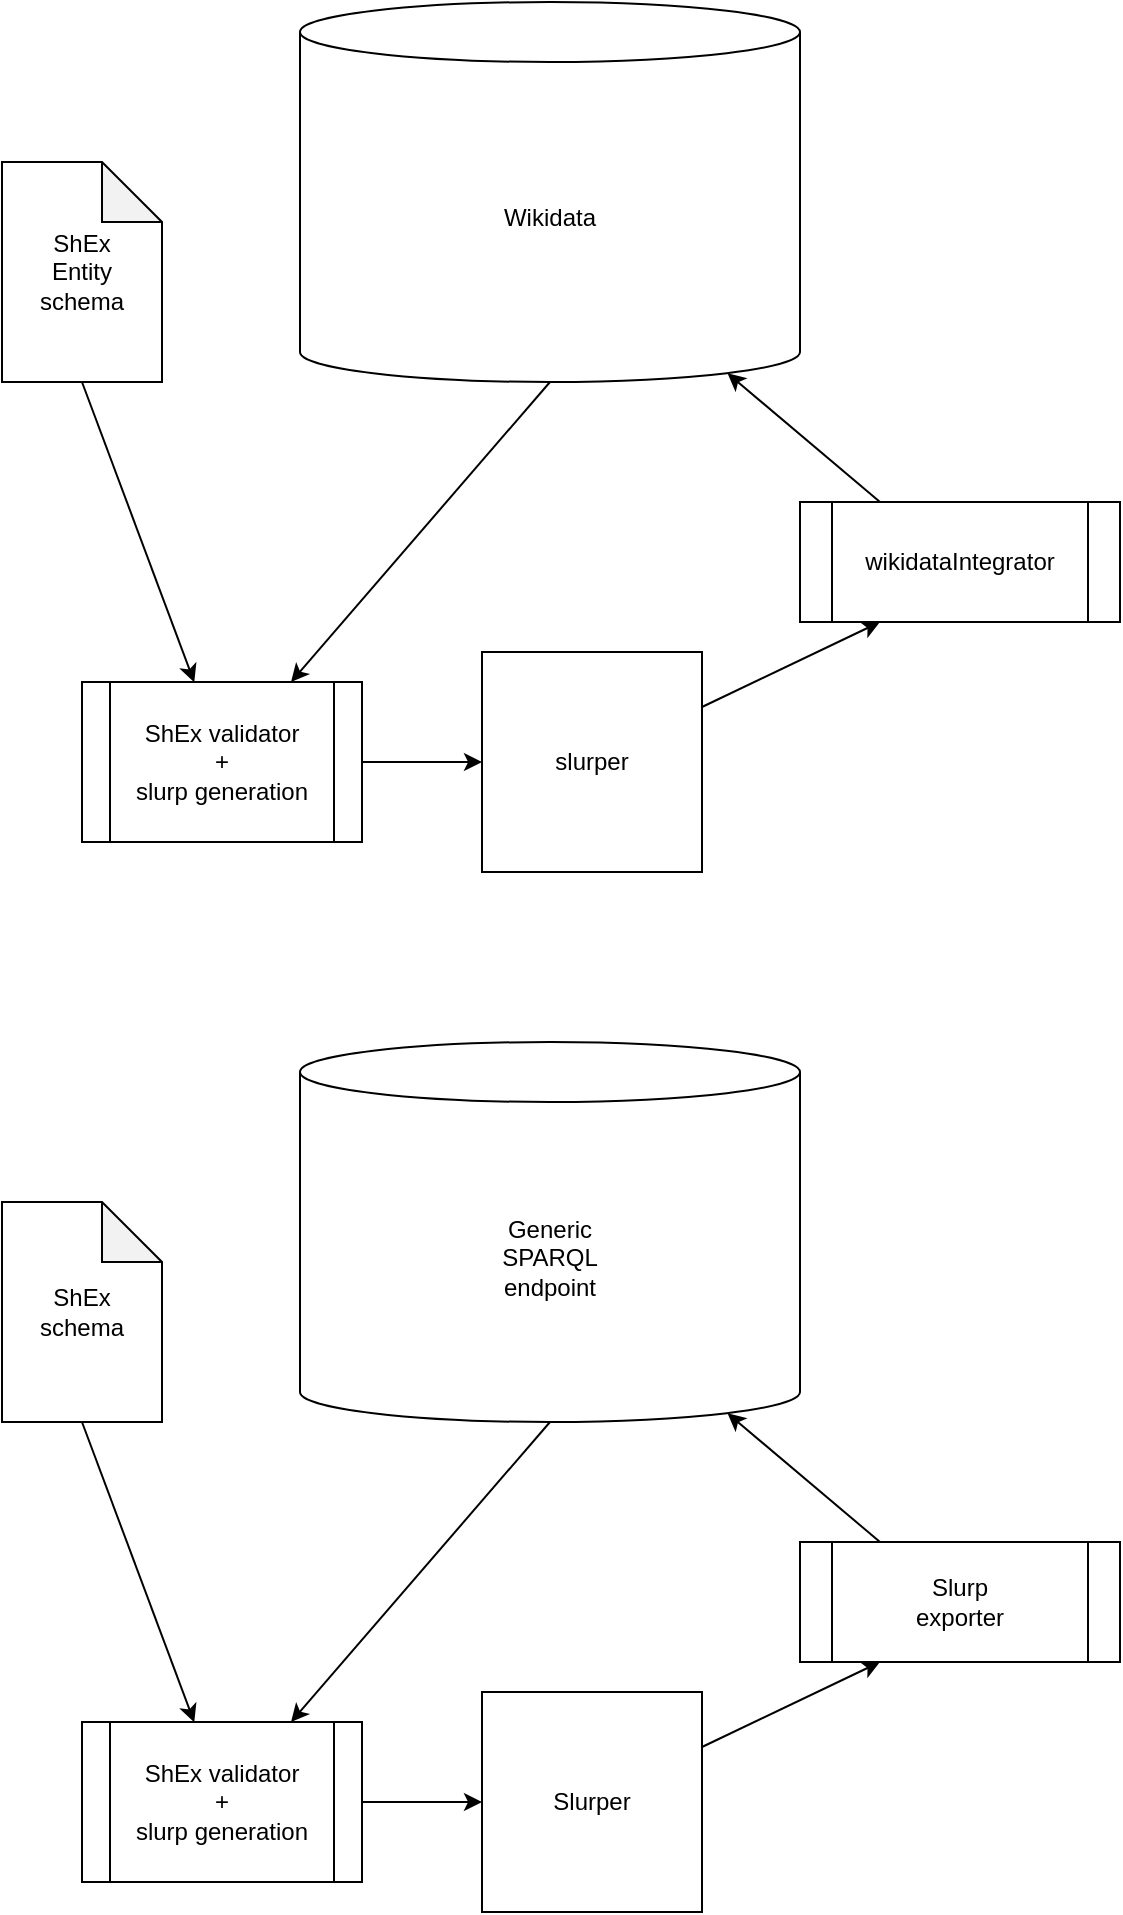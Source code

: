 <mxfile version="13.9.2" type="github">
  <diagram id="MSZHexkpsL1iTJUOL0HO" name="Page-1">
    <mxGraphModel dx="1104" dy="597" grid="1" gridSize="10" guides="1" tooltips="1" connect="1" arrows="1" fold="1" page="1" pageScale="1" pageWidth="827" pageHeight="1169" math="0" shadow="0">
      <root>
        <mxCell id="0" />
        <mxCell id="1" parent="0" />
        <mxCell id="hfAfd9wSYl8iBWRiTEzG-2" value="Wikidata" style="shape=cylinder3;whiteSpace=wrap;html=1;boundedLbl=1;backgroundOutline=1;size=15;" vertex="1" parent="1">
          <mxGeometry x="239" y="90" width="250" height="190" as="geometry" />
        </mxCell>
        <mxCell id="hfAfd9wSYl8iBWRiTEzG-3" value="ShEx&lt;br&gt;Entity &lt;br&gt;schema" style="shape=note;whiteSpace=wrap;html=1;backgroundOutline=1;darkOpacity=0.05;" vertex="1" parent="1">
          <mxGeometry x="90" y="170" width="80" height="110" as="geometry" />
        </mxCell>
        <mxCell id="hfAfd9wSYl8iBWRiTEzG-4" value="" style="endArrow=classic;html=1;exitX=0.5;exitY=1;exitDx=0;exitDy=0;exitPerimeter=0;" edge="1" parent="1" source="hfAfd9wSYl8iBWRiTEzG-2" target="hfAfd9wSYl8iBWRiTEzG-6">
          <mxGeometry width="50" height="50" relative="1" as="geometry">
            <mxPoint x="340" y="400" as="sourcePoint" />
            <mxPoint x="210" y="370" as="targetPoint" />
          </mxGeometry>
        </mxCell>
        <mxCell id="hfAfd9wSYl8iBWRiTEzG-5" value="" style="endArrow=classic;html=1;exitX=0.5;exitY=1;exitDx=0;exitDy=0;exitPerimeter=0;entryX=0.401;entryY=0.002;entryDx=0;entryDy=0;entryPerimeter=0;" edge="1" parent="1" source="hfAfd9wSYl8iBWRiTEzG-3" target="hfAfd9wSYl8iBWRiTEzG-6">
          <mxGeometry width="50" height="50" relative="1" as="geometry">
            <mxPoint x="340" y="400" as="sourcePoint" />
            <mxPoint x="240" y="370" as="targetPoint" />
          </mxGeometry>
        </mxCell>
        <mxCell id="hfAfd9wSYl8iBWRiTEzG-6" value="ShEx validator&lt;br&gt;+&lt;br&gt;slurp generation" style="shape=process;whiteSpace=wrap;html=1;backgroundOutline=1;" vertex="1" parent="1">
          <mxGeometry x="130" y="430" width="140" height="80" as="geometry" />
        </mxCell>
        <mxCell id="hfAfd9wSYl8iBWRiTEzG-7" value="slurper" style="whiteSpace=wrap;html=1;aspect=fixed;" vertex="1" parent="1">
          <mxGeometry x="330" y="415" width="110" height="110" as="geometry" />
        </mxCell>
        <mxCell id="hfAfd9wSYl8iBWRiTEzG-8" value="" style="endArrow=classic;html=1;entryX=0;entryY=0.5;entryDx=0;entryDy=0;exitX=1;exitY=0.5;exitDx=0;exitDy=0;" edge="1" parent="1" source="hfAfd9wSYl8iBWRiTEzG-6" target="hfAfd9wSYl8iBWRiTEzG-7">
          <mxGeometry width="50" height="50" relative="1" as="geometry">
            <mxPoint x="340" y="370" as="sourcePoint" />
            <mxPoint x="390" y="320" as="targetPoint" />
          </mxGeometry>
        </mxCell>
        <mxCell id="hfAfd9wSYl8iBWRiTEzG-11" value="wikidataIntegrator" style="shape=process;whiteSpace=wrap;html=1;backgroundOutline=1;" vertex="1" parent="1">
          <mxGeometry x="489" y="340" width="160" height="60" as="geometry" />
        </mxCell>
        <mxCell id="hfAfd9wSYl8iBWRiTEzG-12" value="" style="endArrow=classic;html=1;exitX=1;exitY=0.25;exitDx=0;exitDy=0;entryX=0.25;entryY=1;entryDx=0;entryDy=0;" edge="1" parent="1" source="hfAfd9wSYl8iBWRiTEzG-7" target="hfAfd9wSYl8iBWRiTEzG-11">
          <mxGeometry width="50" height="50" relative="1" as="geometry">
            <mxPoint x="390" y="290" as="sourcePoint" />
            <mxPoint x="440" y="240" as="targetPoint" />
          </mxGeometry>
        </mxCell>
        <mxCell id="hfAfd9wSYl8iBWRiTEzG-13" value="" style="endArrow=classic;html=1;exitX=0.25;exitY=0;exitDx=0;exitDy=0;entryX=0.855;entryY=1;entryDx=0;entryDy=-4.35;entryPerimeter=0;" edge="1" parent="1" source="hfAfd9wSYl8iBWRiTEzG-11" target="hfAfd9wSYl8iBWRiTEzG-2">
          <mxGeometry width="50" height="50" relative="1" as="geometry">
            <mxPoint x="390" y="290" as="sourcePoint" />
            <mxPoint x="440" y="240" as="targetPoint" />
          </mxGeometry>
        </mxCell>
        <mxCell id="hfAfd9wSYl8iBWRiTEzG-14" value="Generic&lt;br&gt;SPARQL&lt;br&gt;endpoint" style="shape=cylinder3;whiteSpace=wrap;html=1;boundedLbl=1;backgroundOutline=1;size=15;" vertex="1" parent="1">
          <mxGeometry x="239" y="610" width="250" height="190" as="geometry" />
        </mxCell>
        <mxCell id="hfAfd9wSYl8iBWRiTEzG-15" value="ShEx&lt;br&gt;schema" style="shape=note;whiteSpace=wrap;html=1;backgroundOutline=1;darkOpacity=0.05;" vertex="1" parent="1">
          <mxGeometry x="90" y="690" width="80" height="110" as="geometry" />
        </mxCell>
        <mxCell id="hfAfd9wSYl8iBWRiTEzG-16" value="" style="endArrow=classic;html=1;exitX=0.5;exitY=1;exitDx=0;exitDy=0;exitPerimeter=0;" edge="1" parent="1" source="hfAfd9wSYl8iBWRiTEzG-14" target="hfAfd9wSYl8iBWRiTEzG-18">
          <mxGeometry width="50" height="50" relative="1" as="geometry">
            <mxPoint x="340" y="920" as="sourcePoint" />
            <mxPoint x="210" y="890" as="targetPoint" />
          </mxGeometry>
        </mxCell>
        <mxCell id="hfAfd9wSYl8iBWRiTEzG-17" value="" style="endArrow=classic;html=1;exitX=0.5;exitY=1;exitDx=0;exitDy=0;exitPerimeter=0;entryX=0.401;entryY=0.002;entryDx=0;entryDy=0;entryPerimeter=0;" edge="1" parent="1" source="hfAfd9wSYl8iBWRiTEzG-15" target="hfAfd9wSYl8iBWRiTEzG-18">
          <mxGeometry width="50" height="50" relative="1" as="geometry">
            <mxPoint x="340" y="920" as="sourcePoint" />
            <mxPoint x="240" y="890" as="targetPoint" />
          </mxGeometry>
        </mxCell>
        <mxCell id="hfAfd9wSYl8iBWRiTEzG-18" value="ShEx validator&lt;br&gt;+&lt;br&gt;slurp generation" style="shape=process;whiteSpace=wrap;html=1;backgroundOutline=1;" vertex="1" parent="1">
          <mxGeometry x="130" y="950" width="140" height="80" as="geometry" />
        </mxCell>
        <mxCell id="hfAfd9wSYl8iBWRiTEzG-19" value="Slurper" style="whiteSpace=wrap;html=1;aspect=fixed;" vertex="1" parent="1">
          <mxGeometry x="330" y="935" width="110" height="110" as="geometry" />
        </mxCell>
        <mxCell id="hfAfd9wSYl8iBWRiTEzG-20" value="" style="endArrow=classic;html=1;entryX=0;entryY=0.5;entryDx=0;entryDy=0;exitX=1;exitY=0.5;exitDx=0;exitDy=0;" edge="1" parent="1" source="hfAfd9wSYl8iBWRiTEzG-18" target="hfAfd9wSYl8iBWRiTEzG-19">
          <mxGeometry width="50" height="50" relative="1" as="geometry">
            <mxPoint x="340" y="890" as="sourcePoint" />
            <mxPoint x="390" y="840" as="targetPoint" />
          </mxGeometry>
        </mxCell>
        <mxCell id="hfAfd9wSYl8iBWRiTEzG-21" value="Slurp&lt;br&gt;exporter" style="shape=process;whiteSpace=wrap;html=1;backgroundOutline=1;" vertex="1" parent="1">
          <mxGeometry x="489" y="860" width="160" height="60" as="geometry" />
        </mxCell>
        <mxCell id="hfAfd9wSYl8iBWRiTEzG-22" value="" style="endArrow=classic;html=1;exitX=1;exitY=0.25;exitDx=0;exitDy=0;entryX=0.25;entryY=1;entryDx=0;entryDy=0;" edge="1" parent="1" source="hfAfd9wSYl8iBWRiTEzG-19" target="hfAfd9wSYl8iBWRiTEzG-21">
          <mxGeometry width="50" height="50" relative="1" as="geometry">
            <mxPoint x="390" y="810" as="sourcePoint" />
            <mxPoint x="440" y="760" as="targetPoint" />
          </mxGeometry>
        </mxCell>
        <mxCell id="hfAfd9wSYl8iBWRiTEzG-23" value="" style="endArrow=classic;html=1;exitX=0.25;exitY=0;exitDx=0;exitDy=0;entryX=0.855;entryY=1;entryDx=0;entryDy=-4.35;entryPerimeter=0;" edge="1" parent="1" source="hfAfd9wSYl8iBWRiTEzG-21" target="hfAfd9wSYl8iBWRiTEzG-14">
          <mxGeometry width="50" height="50" relative="1" as="geometry">
            <mxPoint x="390" y="810" as="sourcePoint" />
            <mxPoint x="440" y="760" as="targetPoint" />
          </mxGeometry>
        </mxCell>
      </root>
    </mxGraphModel>
  </diagram>
</mxfile>
